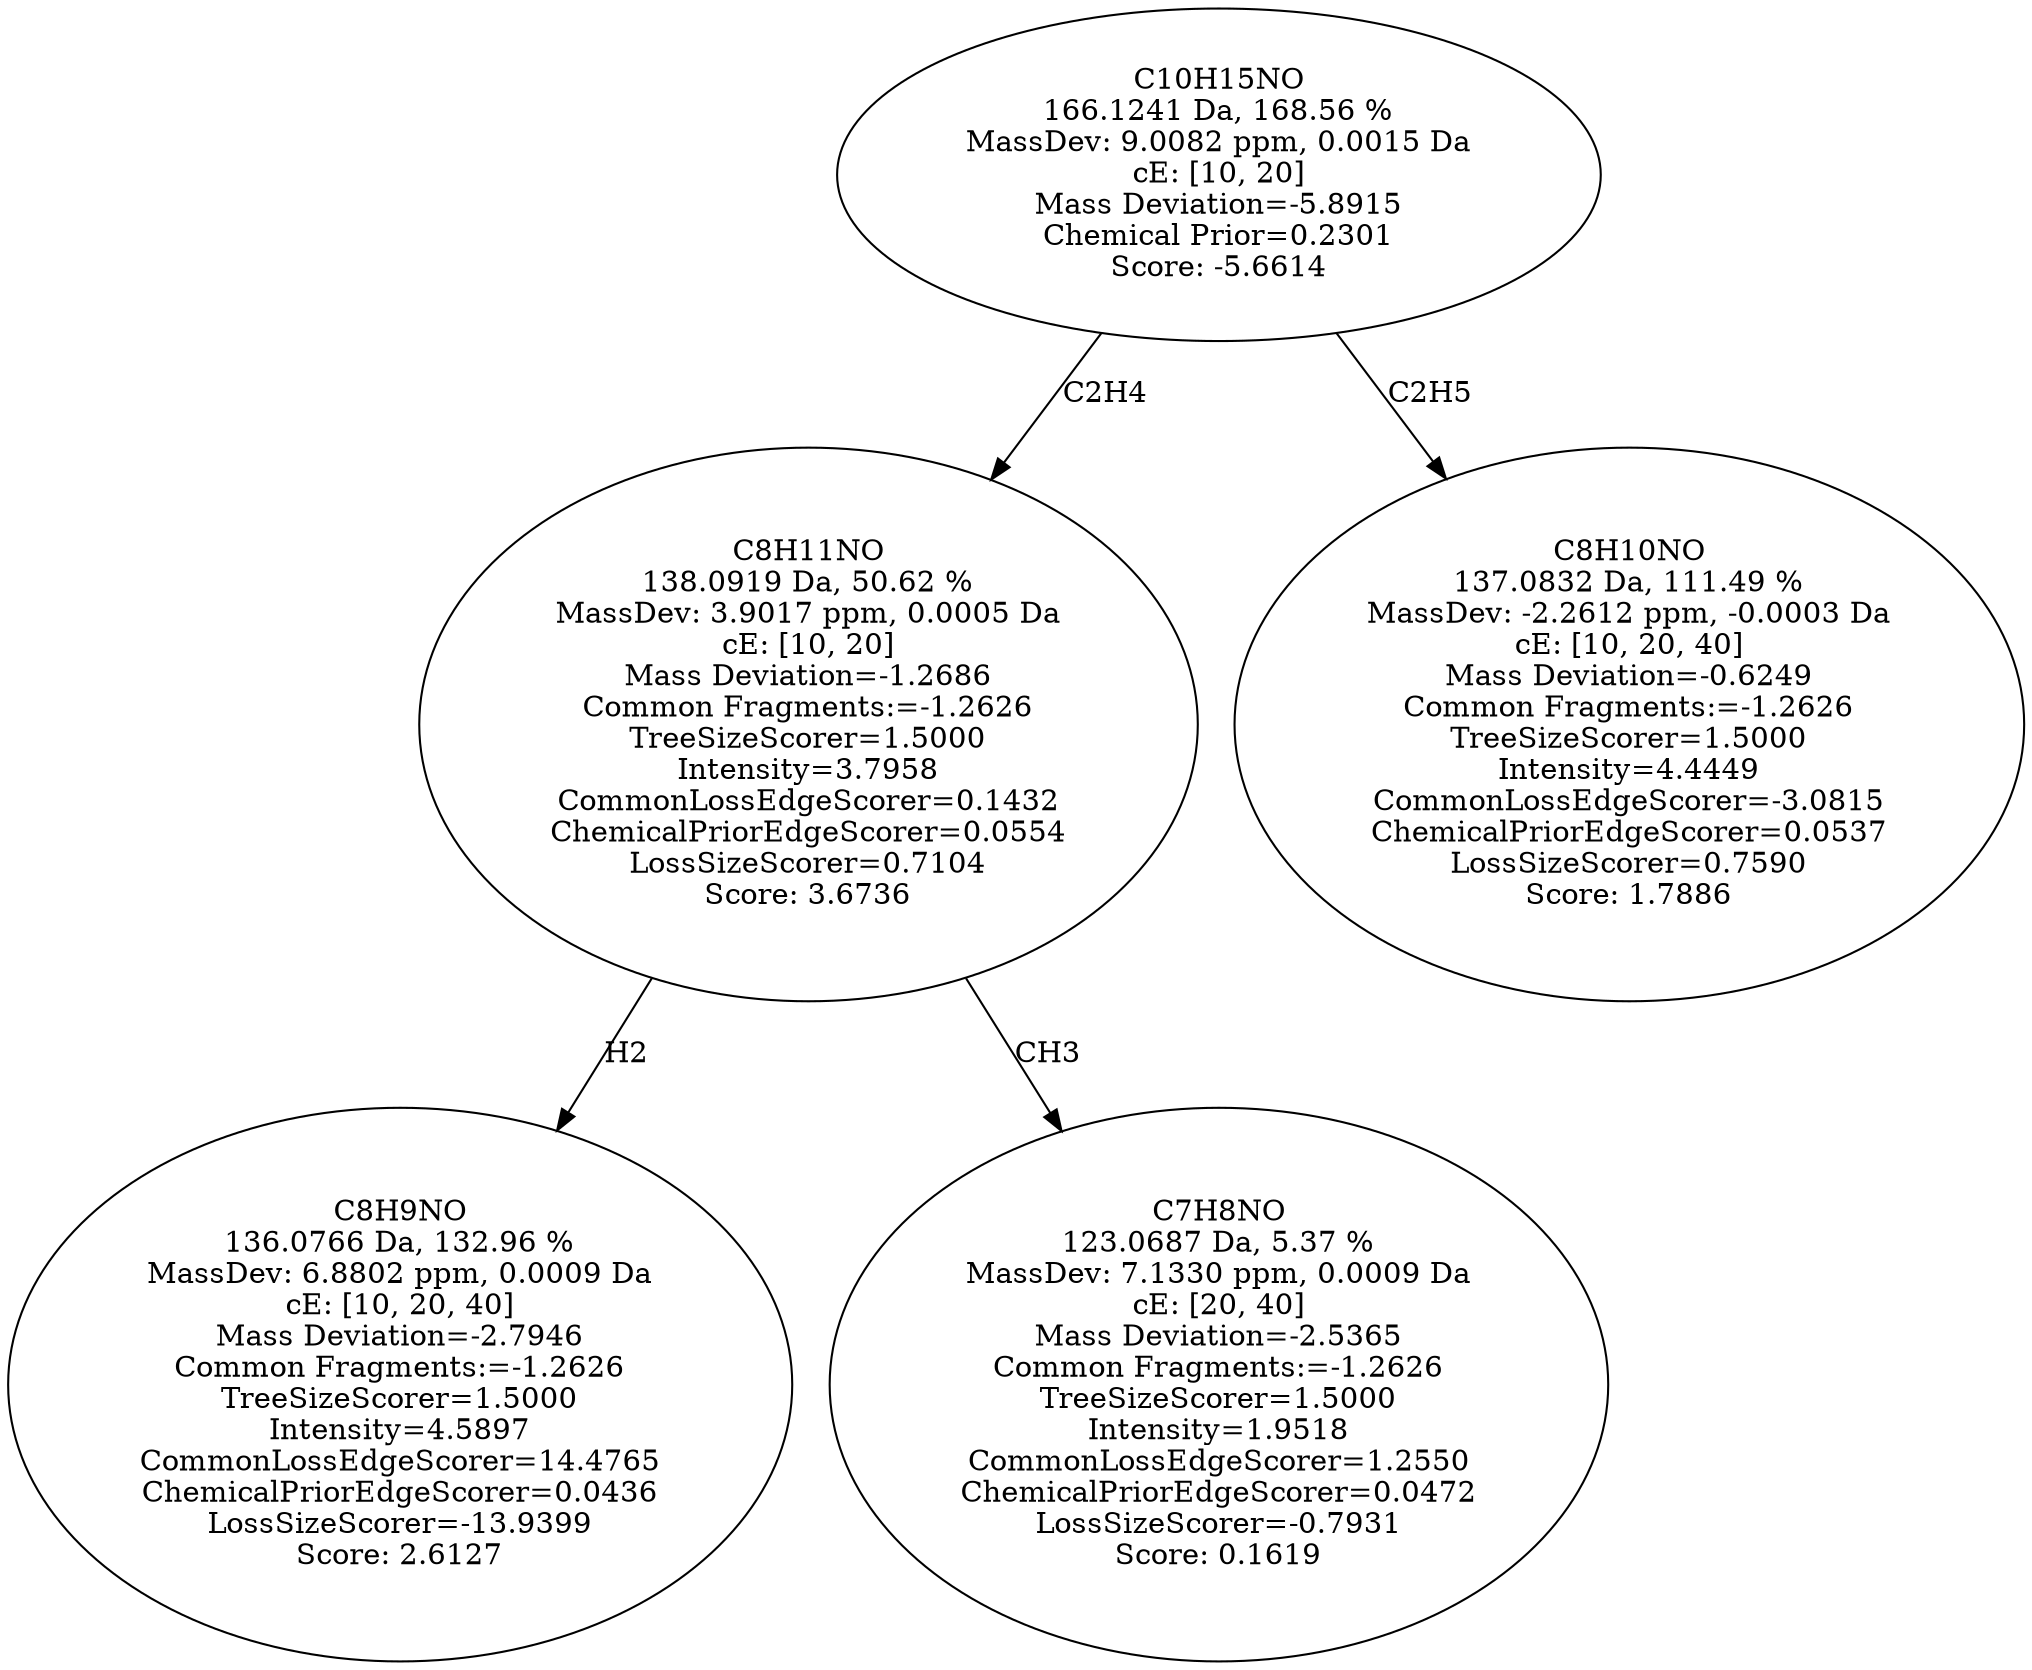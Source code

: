 strict digraph {
v1 [label="C8H9NO\n136.0766 Da, 132.96 %\nMassDev: 6.8802 ppm, 0.0009 Da\ncE: [10, 20, 40]\nMass Deviation=-2.7946\nCommon Fragments:=-1.2626\nTreeSizeScorer=1.5000\nIntensity=4.5897\nCommonLossEdgeScorer=14.4765\nChemicalPriorEdgeScorer=0.0436\nLossSizeScorer=-13.9399\nScore: 2.6127"];
v2 [label="C7H8NO\n123.0687 Da, 5.37 %\nMassDev: 7.1330 ppm, 0.0009 Da\ncE: [20, 40]\nMass Deviation=-2.5365\nCommon Fragments:=-1.2626\nTreeSizeScorer=1.5000\nIntensity=1.9518\nCommonLossEdgeScorer=1.2550\nChemicalPriorEdgeScorer=0.0472\nLossSizeScorer=-0.7931\nScore: 0.1619"];
v3 [label="C8H11NO\n138.0919 Da, 50.62 %\nMassDev: 3.9017 ppm, 0.0005 Da\ncE: [10, 20]\nMass Deviation=-1.2686\nCommon Fragments:=-1.2626\nTreeSizeScorer=1.5000\nIntensity=3.7958\nCommonLossEdgeScorer=0.1432\nChemicalPriorEdgeScorer=0.0554\nLossSizeScorer=0.7104\nScore: 3.6736"];
v4 [label="C8H10NO\n137.0832 Da, 111.49 %\nMassDev: -2.2612 ppm, -0.0003 Da\ncE: [10, 20, 40]\nMass Deviation=-0.6249\nCommon Fragments:=-1.2626\nTreeSizeScorer=1.5000\nIntensity=4.4449\nCommonLossEdgeScorer=-3.0815\nChemicalPriorEdgeScorer=0.0537\nLossSizeScorer=0.7590\nScore: 1.7886"];
v5 [label="C10H15NO\n166.1241 Da, 168.56 %\nMassDev: 9.0082 ppm, 0.0015 Da\ncE: [10, 20]\nMass Deviation=-5.8915\nChemical Prior=0.2301\nScore: -5.6614"];
v3 -> v1 [label="H2"];
v3 -> v2 [label="CH3"];
v5 -> v3 [label="C2H4"];
v5 -> v4 [label="C2H5"];
}